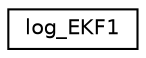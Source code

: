 digraph "Graphical Class Hierarchy"
{
 // INTERACTIVE_SVG=YES
  edge [fontname="Helvetica",fontsize="10",labelfontname="Helvetica",labelfontsize="10"];
  node [fontname="Helvetica",fontsize="10",shape=record];
  rankdir="LR";
  Node1 [label="log_EKF1",height=0.2,width=0.4,color="black", fillcolor="white", style="filled",URL="$structlog__EKF1.html"];
}

